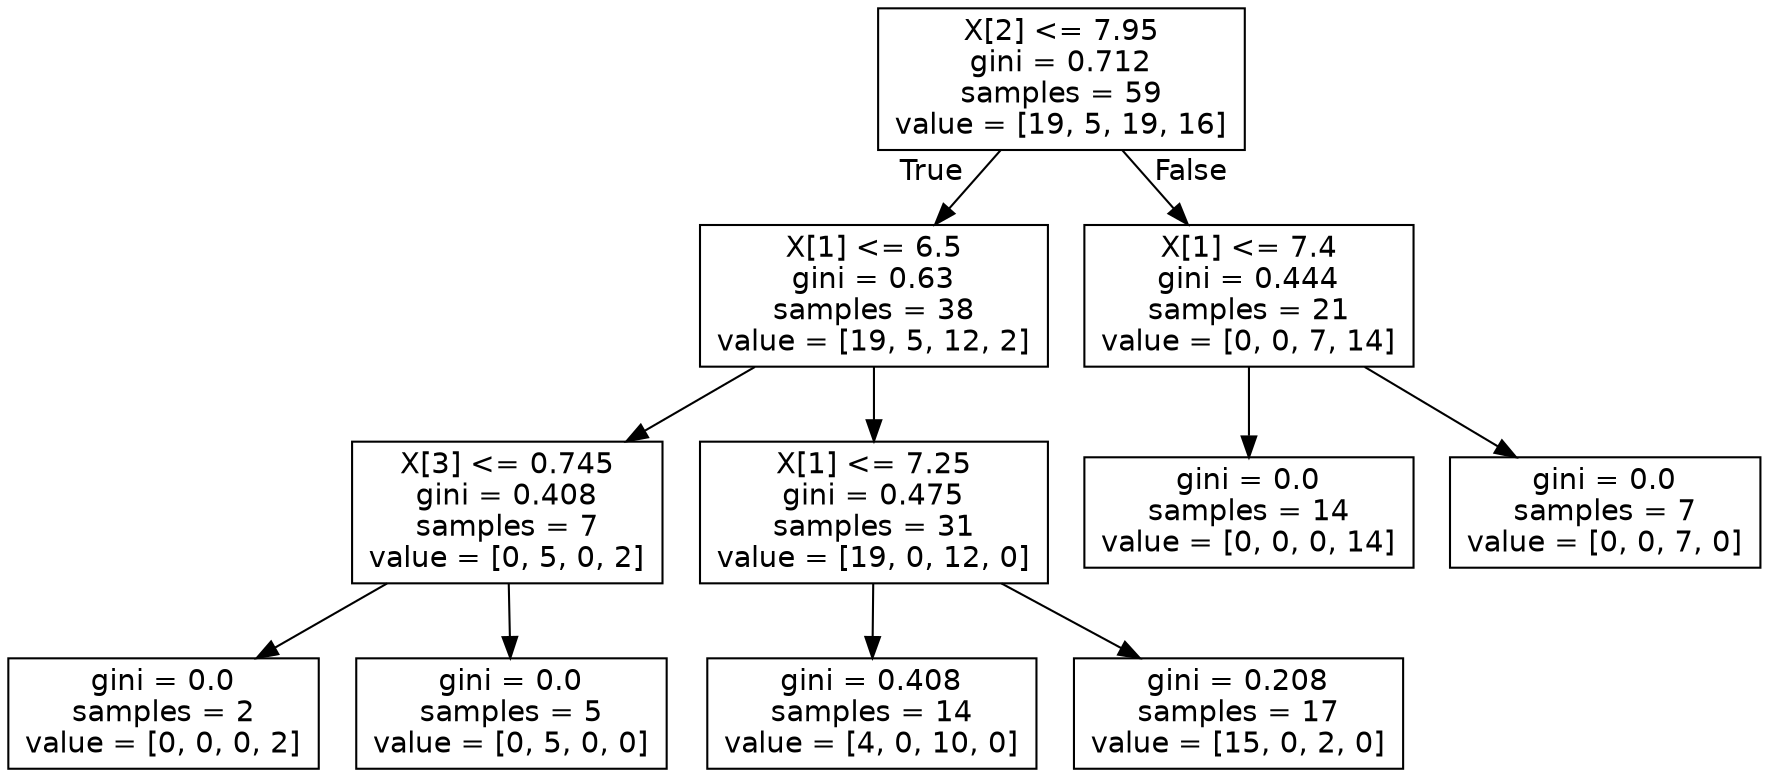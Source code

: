 digraph Tree {
node [shape=box, fontname="helvetica"] ;
edge [fontname="helvetica"] ;
0 [label="X[2] <= 7.95\ngini = 0.712\nsamples = 59\nvalue = [19, 5, 19, 16]"] ;
1 [label="X[1] <= 6.5\ngini = 0.63\nsamples = 38\nvalue = [19, 5, 12, 2]"] ;
0 -> 1 [labeldistance=2.5, labelangle=45, headlabel="True"] ;
2 [label="X[3] <= 0.745\ngini = 0.408\nsamples = 7\nvalue = [0, 5, 0, 2]"] ;
1 -> 2 ;
3 [label="gini = 0.0\nsamples = 2\nvalue = [0, 0, 0, 2]"] ;
2 -> 3 ;
4 [label="gini = 0.0\nsamples = 5\nvalue = [0, 5, 0, 0]"] ;
2 -> 4 ;
5 [label="X[1] <= 7.25\ngini = 0.475\nsamples = 31\nvalue = [19, 0, 12, 0]"] ;
1 -> 5 ;
6 [label="gini = 0.408\nsamples = 14\nvalue = [4, 0, 10, 0]"] ;
5 -> 6 ;
7 [label="gini = 0.208\nsamples = 17\nvalue = [15, 0, 2, 0]"] ;
5 -> 7 ;
8 [label="X[1] <= 7.4\ngini = 0.444\nsamples = 21\nvalue = [0, 0, 7, 14]"] ;
0 -> 8 [labeldistance=2.5, labelangle=-45, headlabel="False"] ;
9 [label="gini = 0.0\nsamples = 14\nvalue = [0, 0, 0, 14]"] ;
8 -> 9 ;
10 [label="gini = 0.0\nsamples = 7\nvalue = [0, 0, 7, 0]"] ;
8 -> 10 ;
}